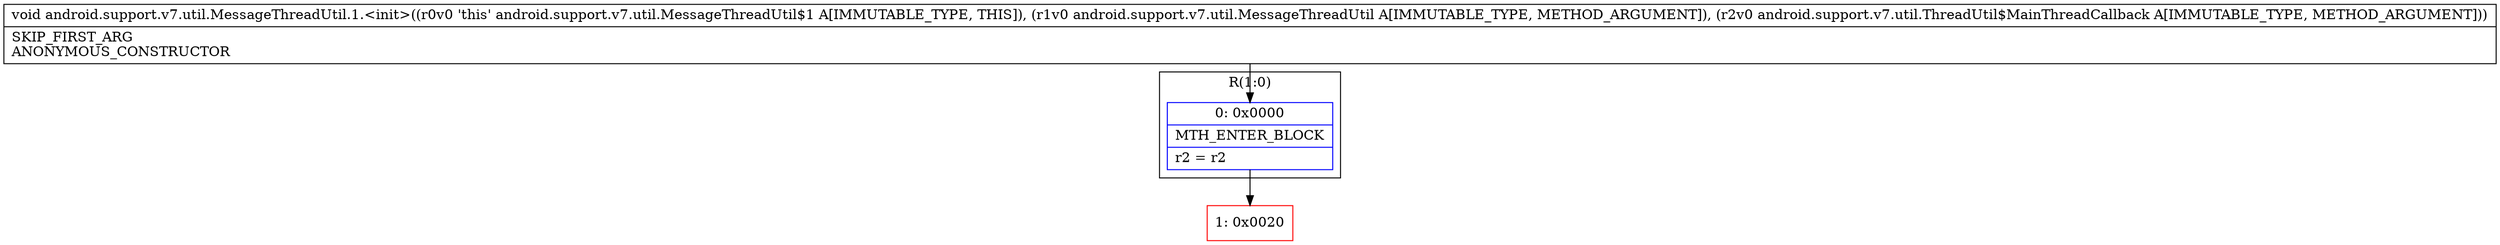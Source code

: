 digraph "CFG forandroid.support.v7.util.MessageThreadUtil.1.\<init\>(Landroid\/support\/v7\/util\/MessageThreadUtil;Landroid\/support\/v7\/util\/ThreadUtil$MainThreadCallback;)V" {
subgraph cluster_Region_2046649225 {
label = "R(1:0)";
node [shape=record,color=blue];
Node_0 [shape=record,label="{0\:\ 0x0000|MTH_ENTER_BLOCK\l|r2 = r2\l}"];
}
Node_1 [shape=record,color=red,label="{1\:\ 0x0020}"];
MethodNode[shape=record,label="{void android.support.v7.util.MessageThreadUtil.1.\<init\>((r0v0 'this' android.support.v7.util.MessageThreadUtil$1 A[IMMUTABLE_TYPE, THIS]), (r1v0 android.support.v7.util.MessageThreadUtil A[IMMUTABLE_TYPE, METHOD_ARGUMENT]), (r2v0 android.support.v7.util.ThreadUtil$MainThreadCallback A[IMMUTABLE_TYPE, METHOD_ARGUMENT]))  | SKIP_FIRST_ARG\lANONYMOUS_CONSTRUCTOR\l}"];
MethodNode -> Node_0;
Node_0 -> Node_1;
}

